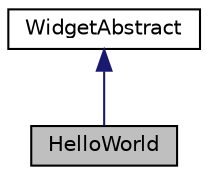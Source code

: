 digraph "HelloWorld"
{
  edge [fontname="Helvetica",fontsize="10",labelfontname="Helvetica",labelfontsize="10"];
  node [fontname="Helvetica",fontsize="10",shape=record];
  Node1 [label="HelloWorld",height=0.2,width=0.4,color="black", fillcolor="grey75", style="filled", fontcolor="black"];
  Node2 -> Node1 [dir="back",color="midnightblue",fontsize="10",style="solid",fontname="Helvetica"];
  Node2 [label="WidgetAbstract",height=0.2,width=0.4,color="black", fillcolor="white", style="filled",URL="$class_m_h_dev_1_1_widget_core_1_1_widget_abstract.html",tooltip="Base widget class, all the widget must extend and override the abstract methods of this class..."];
}
